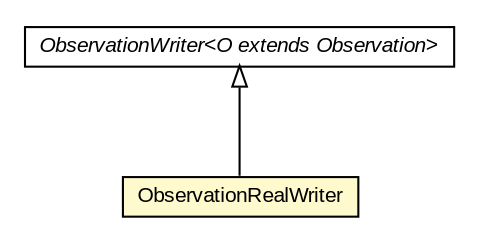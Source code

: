 #!/usr/local/bin/dot
#
# Class diagram 
# Generated by UMLGraph version 5.3 (http://www.umlgraph.org/)
#

digraph G {
	edge [fontname="arial",fontsize=10,labelfontname="arial",labelfontsize=10];
	node [fontname="arial",fontsize=10,shape=plaintext];
	nodesep=0.25;
	ranksep=0.5;
	// be.ac.ulg.montefiore.run.jahmm.io.ObservationWriter<O extends be.ac.ulg.montefiore.run.jahmm.Observation>
	c84984 [label=<<table title="be.ac.ulg.montefiore.run.jahmm.io.ObservationWriter" border="0" cellborder="1" cellspacing="0" cellpadding="2" port="p" href="./ObservationWriter.html">
		<tr><td><table border="0" cellspacing="0" cellpadding="1">
<tr><td align="center" balign="center"><font face="arial italic"> ObservationWriter&lt;O extends Observation&gt; </font></td></tr>
		</table></td></tr>
		</table>>, fontname="arial", fontcolor="black", fontsize=10.0];
	// be.ac.ulg.montefiore.run.jahmm.io.ObservationRealWriter
	c84989 [label=<<table title="be.ac.ulg.montefiore.run.jahmm.io.ObservationRealWriter" border="0" cellborder="1" cellspacing="0" cellpadding="2" port="p" bgcolor="lemonChiffon" href="./ObservationRealWriter.html">
		<tr><td><table border="0" cellspacing="0" cellpadding="1">
<tr><td align="center" balign="center"> ObservationRealWriter </td></tr>
		</table></td></tr>
		</table>>, fontname="arial", fontcolor="black", fontsize=10.0];
	//be.ac.ulg.montefiore.run.jahmm.io.ObservationRealWriter extends be.ac.ulg.montefiore.run.jahmm.io.ObservationWriter<be.ac.ulg.montefiore.run.jahmm.ObservationReal>
	c84984:p -> c84989:p [dir=back,arrowtail=empty];
}

